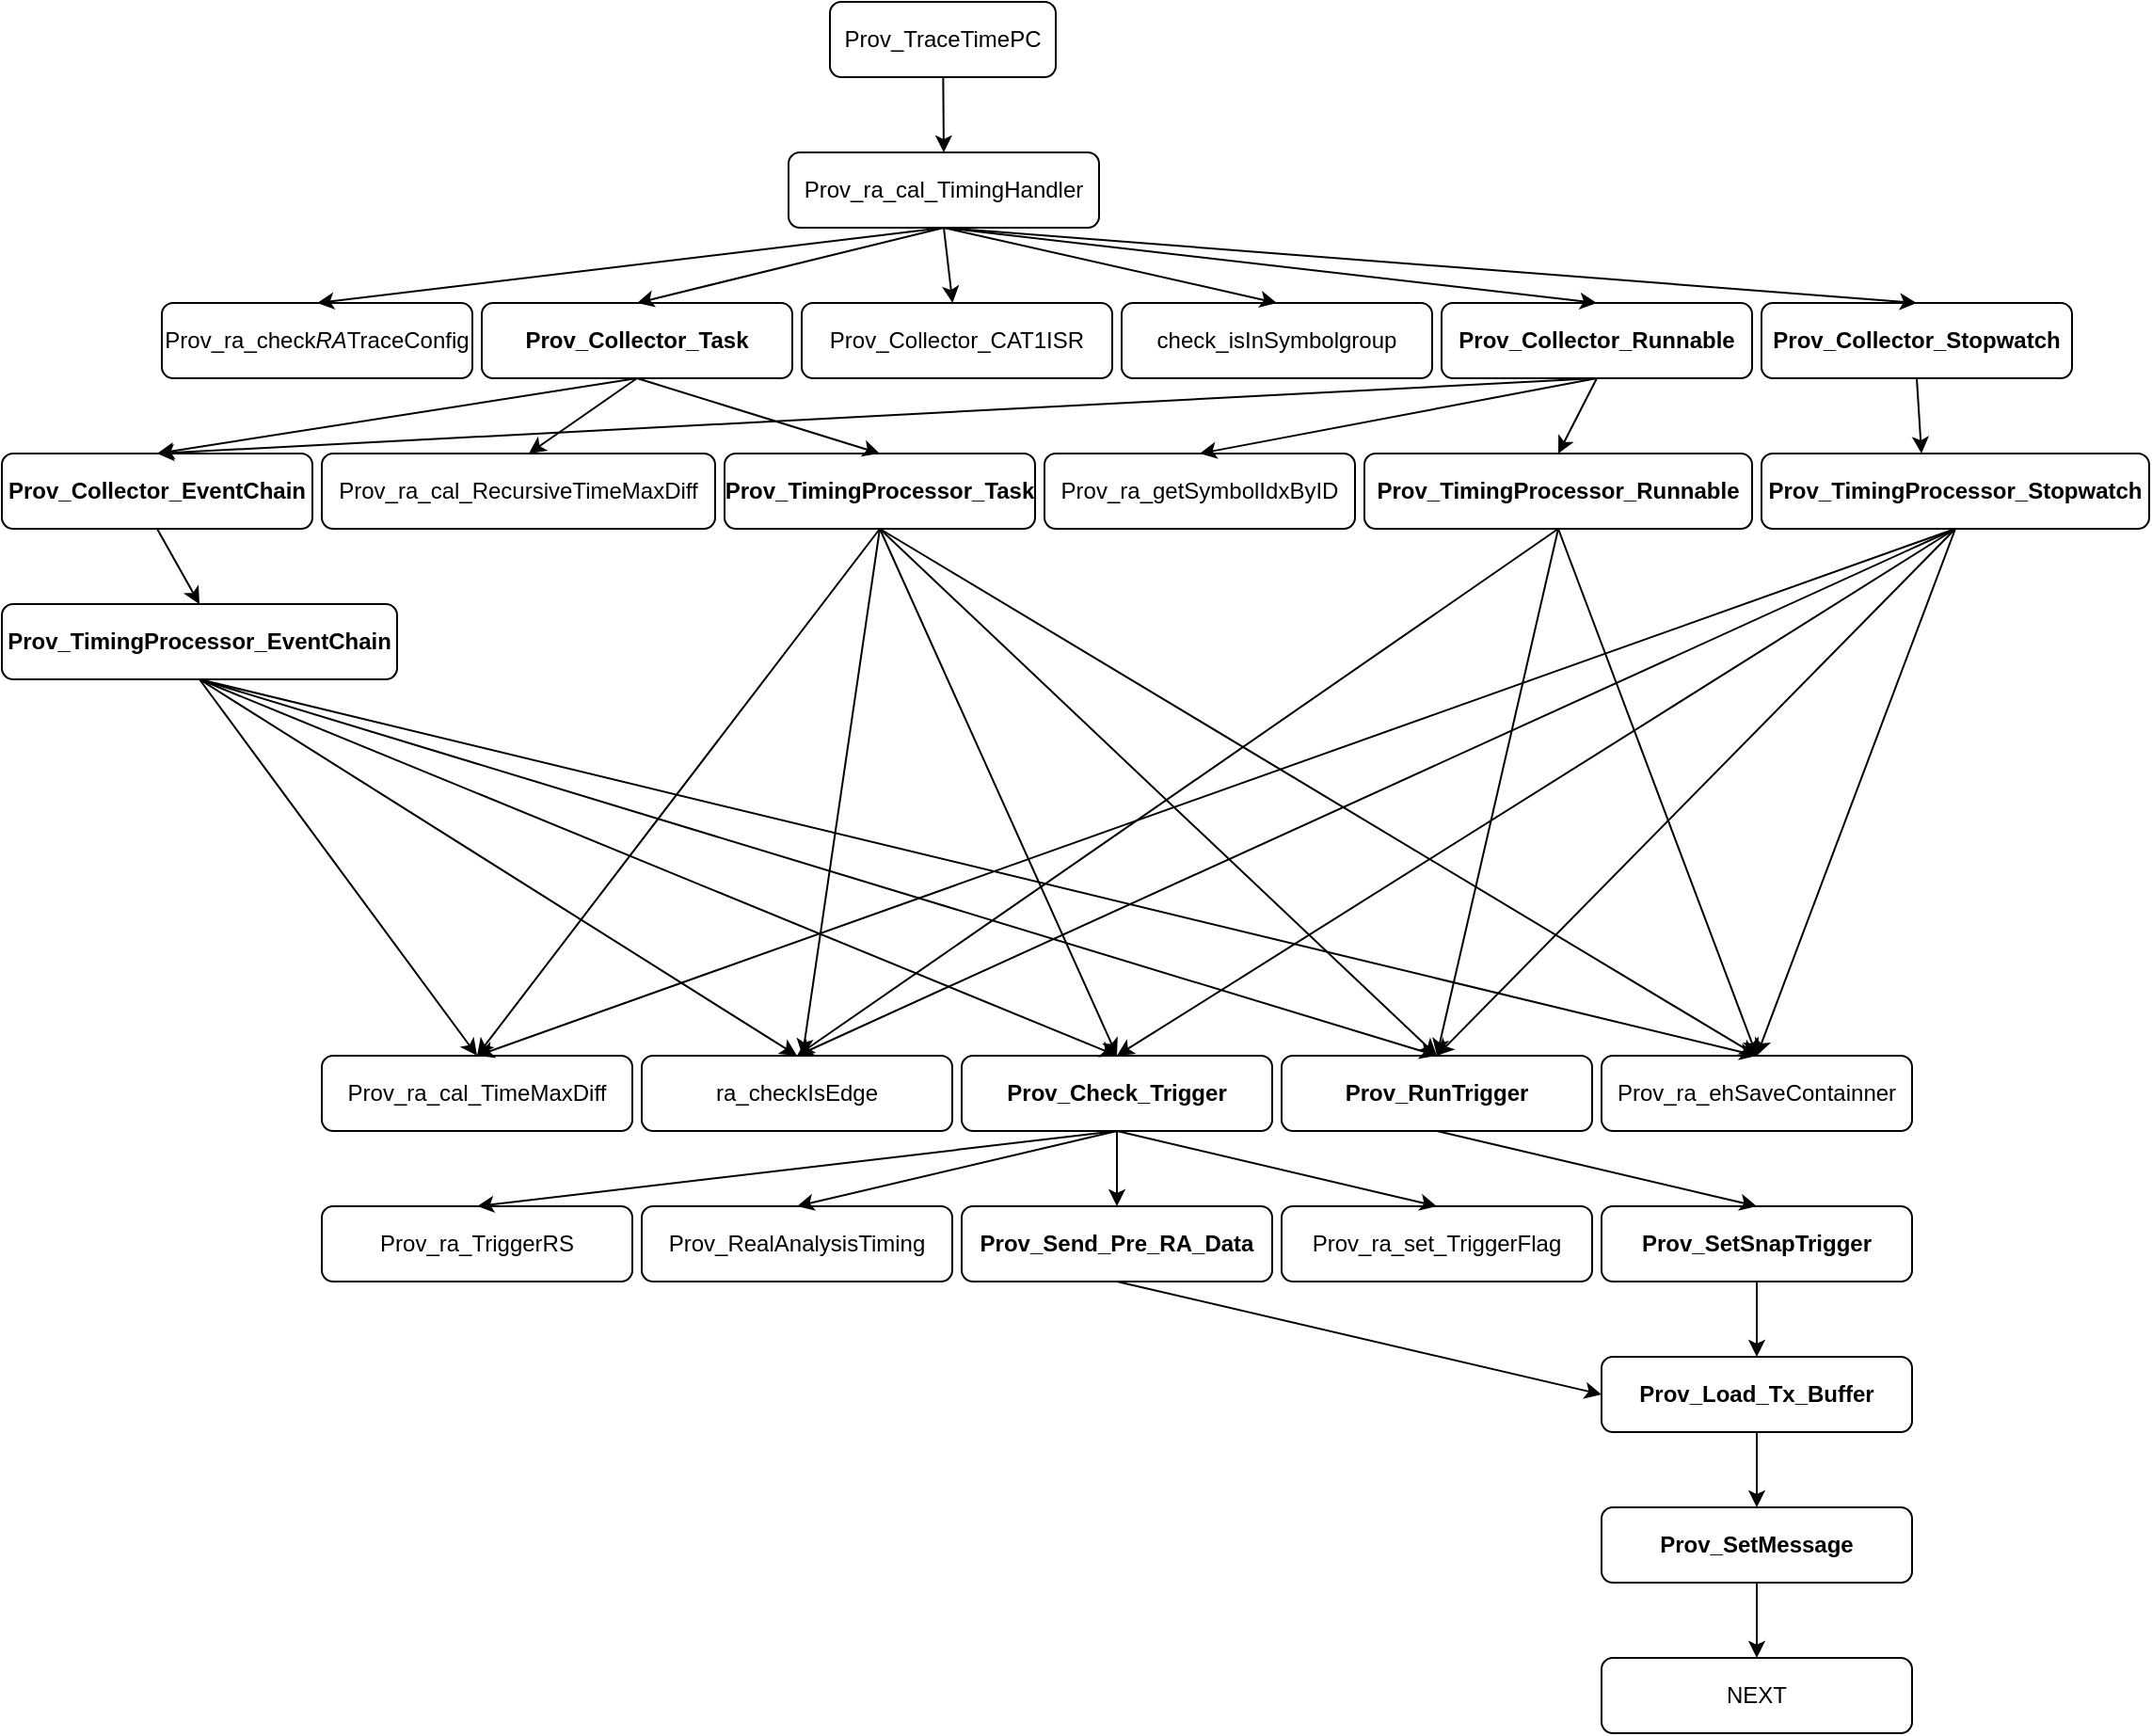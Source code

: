 <mxfile version="14.2.4" type="github">
  <diagram name="Page-1" id="0783ab3e-0a74-02c8-0abd-f7b4e66b4bec">
    <mxGraphModel dx="2062" dy="1122" grid="1" gridSize="10" guides="1" tooltips="1" connect="1" arrows="1" fold="1" page="1" pageScale="1" pageWidth="850" pageHeight="1100" background="#ffffff" math="0" shadow="0">
      <root>
        <mxCell id="0" />
        <mxCell id="1" parent="0" />
        <mxCell id="t7thbEfWKexa40_ScQ5X-1" value="Prov_TraceTimePC" style="rounded=1;whiteSpace=wrap;html=1;" vertex="1" parent="1">
          <mxGeometry x="450" y="40" width="120" height="40" as="geometry" />
        </mxCell>
        <mxCell id="t7thbEfWKexa40_ScQ5X-2" value="Prov_ra_cal_TimingHandler" style="rounded=1;whiteSpace=wrap;html=1;" vertex="1" parent="1">
          <mxGeometry x="428" y="120" width="165" height="40" as="geometry" />
        </mxCell>
        <mxCell id="t7thbEfWKexa40_ScQ5X-3" value="Prov_ra_check&lt;i&gt;RA&lt;/i&gt;TraceConfig" style="rounded=1;whiteSpace=wrap;html=1;" vertex="1" parent="1">
          <mxGeometry x="95" y="200" width="165" height="40" as="geometry" />
        </mxCell>
        <mxCell id="t7thbEfWKexa40_ScQ5X-4" value="&lt;b&gt;Prov_Collector_Task&lt;/b&gt;" style="rounded=1;whiteSpace=wrap;html=1;" vertex="1" parent="1">
          <mxGeometry x="265" y="200" width="165" height="40" as="geometry" />
        </mxCell>
        <mxCell id="t7thbEfWKexa40_ScQ5X-5" value="&lt;b&gt;Prov_Collector_Runnable&lt;/b&gt;" style="rounded=1;whiteSpace=wrap;html=1;" vertex="1" parent="1">
          <mxGeometry x="775" y="200" width="165" height="40" as="geometry" />
        </mxCell>
        <mxCell id="t7thbEfWKexa40_ScQ5X-6" value="Prov_Collector_CAT1ISR" style="rounded=1;whiteSpace=wrap;html=1;" vertex="1" parent="1">
          <mxGeometry x="435" y="200" width="165" height="40" as="geometry" />
        </mxCell>
        <mxCell id="t7thbEfWKexa40_ScQ5X-9" value="&lt;b&gt;Prov_Collector_Stopwatch&lt;/b&gt;" style="rounded=1;whiteSpace=wrap;html=1;" vertex="1" parent="1">
          <mxGeometry x="945" y="200" width="165" height="40" as="geometry" />
        </mxCell>
        <mxCell id="t7thbEfWKexa40_ScQ5X-11" value="check_isInSymbolgroup" style="rounded=1;whiteSpace=wrap;html=1;" vertex="1" parent="1">
          <mxGeometry x="605" y="200" width="165" height="40" as="geometry" />
        </mxCell>
        <mxCell id="t7thbEfWKexa40_ScQ5X-12" value="&lt;b&gt;Prov_Collector_EventChain&lt;/b&gt;" style="rounded=1;whiteSpace=wrap;html=1;" vertex="1" parent="1">
          <mxGeometry x="10" y="280" width="165" height="40" as="geometry" />
        </mxCell>
        <mxCell id="t7thbEfWKexa40_ScQ5X-13" value="Prov_ra_cal_RecursiveTimeMaxDiff" style="rounded=1;whiteSpace=wrap;html=1;" vertex="1" parent="1">
          <mxGeometry x="180" y="280" width="209" height="40" as="geometry" />
        </mxCell>
        <mxCell id="t7thbEfWKexa40_ScQ5X-15" value="&lt;b&gt;Prov_TimingProcessor_Task&lt;/b&gt;" style="rounded=1;whiteSpace=wrap;html=1;" vertex="1" parent="1">
          <mxGeometry x="394" y="280" width="165" height="40" as="geometry" />
        </mxCell>
        <mxCell id="t7thbEfWKexa40_ScQ5X-18" value="" style="endArrow=classic;html=1;exitX=0.5;exitY=1;exitDx=0;exitDy=0;entryX=0.5;entryY=0;entryDx=0;entryDy=0;" edge="1" parent="1" source="t7thbEfWKexa40_ScQ5X-4" target="t7thbEfWKexa40_ScQ5X-12">
          <mxGeometry width="50" height="50" relative="1" as="geometry">
            <mxPoint x="400" y="580" as="sourcePoint" />
            <mxPoint x="450" y="530" as="targetPoint" />
          </mxGeometry>
        </mxCell>
        <mxCell id="t7thbEfWKexa40_ScQ5X-21" value="" style="endArrow=classic;html=1;exitX=0.5;exitY=1;exitDx=0;exitDy=0;" edge="1" parent="1" source="t7thbEfWKexa40_ScQ5X-4">
          <mxGeometry width="50" height="50" relative="1" as="geometry">
            <mxPoint x="400" y="580" as="sourcePoint" />
            <mxPoint x="290" y="280" as="targetPoint" />
          </mxGeometry>
        </mxCell>
        <mxCell id="t7thbEfWKexa40_ScQ5X-22" value="" style="endArrow=classic;html=1;exitX=0.5;exitY=1;exitDx=0;exitDy=0;entryX=0.5;entryY=0;entryDx=0;entryDy=0;" edge="1" parent="1" source="t7thbEfWKexa40_ScQ5X-4" target="t7thbEfWKexa40_ScQ5X-15">
          <mxGeometry width="50" height="50" relative="1" as="geometry">
            <mxPoint x="400" y="580" as="sourcePoint" />
            <mxPoint x="450" y="530" as="targetPoint" />
          </mxGeometry>
        </mxCell>
        <mxCell id="t7thbEfWKexa40_ScQ5X-23" value="&lt;b&gt;Prov_TimingProcessor_EventChain&lt;/b&gt;" style="rounded=1;whiteSpace=wrap;html=1;" vertex="1" parent="1">
          <mxGeometry x="10" y="360" width="210" height="40" as="geometry" />
        </mxCell>
        <mxCell id="t7thbEfWKexa40_ScQ5X-26" value="" style="endArrow=classic;html=1;exitX=0.5;exitY=1;exitDx=0;exitDy=0;entryX=0.5;entryY=0;entryDx=0;entryDy=0;" edge="1" parent="1" source="t7thbEfWKexa40_ScQ5X-12" target="t7thbEfWKexa40_ScQ5X-23">
          <mxGeometry width="50" height="50" relative="1" as="geometry">
            <mxPoint x="400" y="580" as="sourcePoint" />
            <mxPoint x="450" y="530" as="targetPoint" />
          </mxGeometry>
        </mxCell>
        <mxCell id="t7thbEfWKexa40_ScQ5X-27" value="Prov_ra_cal_TimeMaxDiff" style="rounded=1;whiteSpace=wrap;html=1;" vertex="1" parent="1">
          <mxGeometry x="180" y="600" width="165" height="40" as="geometry" />
        </mxCell>
        <mxCell id="t7thbEfWKexa40_ScQ5X-28" value="ra_checkIsEdge" style="rounded=1;whiteSpace=wrap;html=1;" vertex="1" parent="1">
          <mxGeometry x="350" y="600" width="165" height="40" as="geometry" />
        </mxCell>
        <mxCell id="t7thbEfWKexa40_ScQ5X-29" value="&lt;b&gt;Prov_Check_Trigger&lt;/b&gt;" style="rounded=1;whiteSpace=wrap;html=1;" vertex="1" parent="1">
          <mxGeometry x="520" y="600" width="165" height="40" as="geometry" />
        </mxCell>
        <mxCell id="t7thbEfWKexa40_ScQ5X-30" value="&lt;b&gt;Prov_RunTrigger&lt;/b&gt;" style="rounded=1;whiteSpace=wrap;html=1;" vertex="1" parent="1">
          <mxGeometry x="690" y="600" width="165" height="40" as="geometry" />
        </mxCell>
        <mxCell id="t7thbEfWKexa40_ScQ5X-31" value="Prov_ra_ehSaveContainner" style="rounded=1;whiteSpace=wrap;html=1;" vertex="1" parent="1">
          <mxGeometry x="860" y="600" width="165" height="40" as="geometry" />
        </mxCell>
        <mxCell id="t7thbEfWKexa40_ScQ5X-32" value="" style="endArrow=classic;html=1;exitX=0.5;exitY=1;exitDx=0;exitDy=0;entryX=0.5;entryY=0;entryDx=0;entryDy=0;" edge="1" parent="1" source="t7thbEfWKexa40_ScQ5X-23" target="t7thbEfWKexa40_ScQ5X-27">
          <mxGeometry width="50" height="50" relative="1" as="geometry">
            <mxPoint x="400" y="580" as="sourcePoint" />
            <mxPoint x="450" y="530" as="targetPoint" />
          </mxGeometry>
        </mxCell>
        <mxCell id="t7thbEfWKexa40_ScQ5X-33" value="" style="endArrow=classic;html=1;exitX=0.5;exitY=1;exitDx=0;exitDy=0;entryX=0.5;entryY=0;entryDx=0;entryDy=0;" edge="1" parent="1" source="t7thbEfWKexa40_ScQ5X-23" target="t7thbEfWKexa40_ScQ5X-28">
          <mxGeometry width="50" height="50" relative="1" as="geometry">
            <mxPoint x="125" y="410" as="sourcePoint" />
            <mxPoint x="102.5" y="450" as="targetPoint" />
          </mxGeometry>
        </mxCell>
        <mxCell id="t7thbEfWKexa40_ScQ5X-34" value="" style="endArrow=classic;html=1;entryX=0.5;entryY=0;entryDx=0;entryDy=0;exitX=0.5;exitY=1;exitDx=0;exitDy=0;" edge="1" parent="1" source="t7thbEfWKexa40_ScQ5X-23" target="t7thbEfWKexa40_ScQ5X-29">
          <mxGeometry width="50" height="50" relative="1" as="geometry">
            <mxPoint x="113" y="400" as="sourcePoint" />
            <mxPoint x="112.5" y="460" as="targetPoint" />
          </mxGeometry>
        </mxCell>
        <mxCell id="t7thbEfWKexa40_ScQ5X-35" value="" style="endArrow=classic;html=1;exitX=0.5;exitY=1;exitDx=0;exitDy=0;entryX=0.5;entryY=0;entryDx=0;entryDy=0;" edge="1" parent="1" source="t7thbEfWKexa40_ScQ5X-23" target="t7thbEfWKexa40_ScQ5X-30">
          <mxGeometry width="50" height="50" relative="1" as="geometry">
            <mxPoint x="145" y="430" as="sourcePoint" />
            <mxPoint x="122.5" y="470" as="targetPoint" />
          </mxGeometry>
        </mxCell>
        <mxCell id="t7thbEfWKexa40_ScQ5X-36" value="" style="endArrow=classic;html=1;exitX=0.5;exitY=1;exitDx=0;exitDy=0;entryX=0.5;entryY=0;entryDx=0;entryDy=0;" edge="1" parent="1" source="t7thbEfWKexa40_ScQ5X-23" target="t7thbEfWKexa40_ScQ5X-31">
          <mxGeometry width="50" height="50" relative="1" as="geometry">
            <mxPoint x="155" y="440" as="sourcePoint" />
            <mxPoint x="132.5" y="480" as="targetPoint" />
          </mxGeometry>
        </mxCell>
        <mxCell id="t7thbEfWKexa40_ScQ5X-38" value="" style="endArrow=classic;html=1;entryX=0.5;entryY=0;entryDx=0;entryDy=0;" edge="1" parent="1" source="t7thbEfWKexa40_ScQ5X-1" target="t7thbEfWKexa40_ScQ5X-2">
          <mxGeometry width="50" height="50" relative="1" as="geometry">
            <mxPoint x="485" y="580" as="sourcePoint" />
            <mxPoint x="535" y="530" as="targetPoint" />
          </mxGeometry>
        </mxCell>
        <mxCell id="t7thbEfWKexa40_ScQ5X-39" value="" style="endArrow=classic;html=1;exitX=0.5;exitY=1;exitDx=0;exitDy=0;entryX=0.5;entryY=0;entryDx=0;entryDy=0;" edge="1" parent="1" source="t7thbEfWKexa40_ScQ5X-2" target="t7thbEfWKexa40_ScQ5X-3">
          <mxGeometry width="50" height="50" relative="1" as="geometry">
            <mxPoint x="485" y="580" as="sourcePoint" />
            <mxPoint x="535" y="530" as="targetPoint" />
          </mxGeometry>
        </mxCell>
        <mxCell id="t7thbEfWKexa40_ScQ5X-40" value="" style="endArrow=classic;html=1;entryX=0.5;entryY=0;entryDx=0;entryDy=0;exitX=0.5;exitY=1;exitDx=0;exitDy=0;" edge="1" parent="1" source="t7thbEfWKexa40_ScQ5X-2" target="t7thbEfWKexa40_ScQ5X-9">
          <mxGeometry width="50" height="50" relative="1" as="geometry">
            <mxPoint x="505" y="160" as="sourcePoint" />
            <mxPoint x="535" y="530" as="targetPoint" />
          </mxGeometry>
        </mxCell>
        <mxCell id="t7thbEfWKexa40_ScQ5X-41" value="" style="endArrow=classic;html=1;entryX=0.5;entryY=0;entryDx=0;entryDy=0;exitX=0.5;exitY=1;exitDx=0;exitDy=0;" edge="1" parent="1" source="t7thbEfWKexa40_ScQ5X-2" target="t7thbEfWKexa40_ScQ5X-4">
          <mxGeometry width="50" height="50" relative="1" as="geometry">
            <mxPoint x="515" y="160" as="sourcePoint" />
            <mxPoint x="535" y="530" as="targetPoint" />
          </mxGeometry>
        </mxCell>
        <mxCell id="t7thbEfWKexa40_ScQ5X-42" value="" style="endArrow=classic;html=1;entryX=0.5;entryY=0;entryDx=0;entryDy=0;exitX=0.5;exitY=1;exitDx=0;exitDy=0;" edge="1" parent="1" source="t7thbEfWKexa40_ScQ5X-2" target="t7thbEfWKexa40_ScQ5X-5">
          <mxGeometry width="50" height="50" relative="1" as="geometry">
            <mxPoint x="515" y="160" as="sourcePoint" />
            <mxPoint x="535" y="530" as="targetPoint" />
          </mxGeometry>
        </mxCell>
        <mxCell id="t7thbEfWKexa40_ScQ5X-43" value="" style="endArrow=classic;html=1;entryX=0.5;entryY=0;entryDx=0;entryDy=0;exitX=0.5;exitY=1;exitDx=0;exitDy=0;" edge="1" parent="1" source="t7thbEfWKexa40_ScQ5X-2" target="t7thbEfWKexa40_ScQ5X-11">
          <mxGeometry width="50" height="50" relative="1" as="geometry">
            <mxPoint x="485" y="580" as="sourcePoint" />
            <mxPoint x="535" y="530" as="targetPoint" />
          </mxGeometry>
        </mxCell>
        <mxCell id="t7thbEfWKexa40_ScQ5X-44" value="" style="endArrow=classic;html=1;exitX=0.5;exitY=1;exitDx=0;exitDy=0;" edge="1" parent="1" source="t7thbEfWKexa40_ScQ5X-2" target="t7thbEfWKexa40_ScQ5X-6">
          <mxGeometry width="50" height="50" relative="1" as="geometry">
            <mxPoint x="485" y="580" as="sourcePoint" />
            <mxPoint x="535" y="530" as="targetPoint" />
          </mxGeometry>
        </mxCell>
        <mxCell id="t7thbEfWKexa40_ScQ5X-45" value="" style="endArrow=classic;html=1;exitX=0.5;exitY=1;exitDx=0;exitDy=0;entryX=0.5;entryY=0;entryDx=0;entryDy=0;" edge="1" parent="1" source="t7thbEfWKexa40_ScQ5X-15" target="t7thbEfWKexa40_ScQ5X-27">
          <mxGeometry width="50" height="50" relative="1" as="geometry">
            <mxPoint x="400" y="580" as="sourcePoint" />
            <mxPoint x="450" y="530" as="targetPoint" />
          </mxGeometry>
        </mxCell>
        <mxCell id="t7thbEfWKexa40_ScQ5X-46" value="" style="endArrow=classic;html=1;entryX=0.5;entryY=0;entryDx=0;entryDy=0;exitX=0.5;exitY=1;exitDx=0;exitDy=0;" edge="1" parent="1" source="t7thbEfWKexa40_ScQ5X-15" target="t7thbEfWKexa40_ScQ5X-30">
          <mxGeometry width="50" height="50" relative="1" as="geometry">
            <mxPoint x="400" y="580" as="sourcePoint" />
            <mxPoint x="450" y="530" as="targetPoint" />
          </mxGeometry>
        </mxCell>
        <mxCell id="t7thbEfWKexa40_ScQ5X-47" value="" style="endArrow=classic;html=1;entryX=0.5;entryY=0;entryDx=0;entryDy=0;exitX=0.5;exitY=1;exitDx=0;exitDy=0;" edge="1" parent="1" source="t7thbEfWKexa40_ScQ5X-15" target="t7thbEfWKexa40_ScQ5X-31">
          <mxGeometry width="50" height="50" relative="1" as="geometry">
            <mxPoint x="400" y="580" as="sourcePoint" />
            <mxPoint x="450" y="530" as="targetPoint" />
          </mxGeometry>
        </mxCell>
        <mxCell id="t7thbEfWKexa40_ScQ5X-48" value="" style="endArrow=classic;html=1;exitX=0.5;exitY=1;exitDx=0;exitDy=0;" edge="1" parent="1" source="t7thbEfWKexa40_ScQ5X-15" target="t7thbEfWKexa40_ScQ5X-28">
          <mxGeometry width="50" height="50" relative="1" as="geometry">
            <mxPoint x="480" y="320" as="sourcePoint" />
            <mxPoint x="260" y="440" as="targetPoint" />
          </mxGeometry>
        </mxCell>
        <mxCell id="t7thbEfWKexa40_ScQ5X-49" value="" style="endArrow=classic;html=1;exitX=0.5;exitY=1;exitDx=0;exitDy=0;entryX=0.5;entryY=0;entryDx=0;entryDy=0;" edge="1" parent="1" source="t7thbEfWKexa40_ScQ5X-15" target="t7thbEfWKexa40_ScQ5X-29">
          <mxGeometry width="50" height="50" relative="1" as="geometry">
            <mxPoint x="400" y="580" as="sourcePoint" />
            <mxPoint x="450" y="530" as="targetPoint" />
          </mxGeometry>
        </mxCell>
        <mxCell id="t7thbEfWKexa40_ScQ5X-50" value="Prov_ra_TriggerRS" style="rounded=1;whiteSpace=wrap;html=1;" vertex="1" parent="1">
          <mxGeometry x="180" y="680" width="165" height="40" as="geometry" />
        </mxCell>
        <mxCell id="t7thbEfWKexa40_ScQ5X-51" value="Prov_RealAnalysisTiming" style="rounded=1;whiteSpace=wrap;html=1;" vertex="1" parent="1">
          <mxGeometry x="350" y="680" width="165" height="40" as="geometry" />
        </mxCell>
        <mxCell id="t7thbEfWKexa40_ScQ5X-52" value="&lt;b&gt;Prov_Send_Pre_RA_Data&lt;/b&gt;" style="rounded=1;whiteSpace=wrap;html=1;" vertex="1" parent="1">
          <mxGeometry x="520" y="680" width="165" height="40" as="geometry" />
        </mxCell>
        <mxCell id="t7thbEfWKexa40_ScQ5X-53" value="Prov_ra_set_TriggerFlag" style="rounded=1;whiteSpace=wrap;html=1;" vertex="1" parent="1">
          <mxGeometry x="690" y="680" width="165" height="40" as="geometry" />
        </mxCell>
        <mxCell id="t7thbEfWKexa40_ScQ5X-54" value="" style="endArrow=classic;html=1;exitX=0.5;exitY=1;exitDx=0;exitDy=0;entryX=0.5;entryY=0;entryDx=0;entryDy=0;" edge="1" parent="1" source="t7thbEfWKexa40_ScQ5X-29" target="t7thbEfWKexa40_ScQ5X-50">
          <mxGeometry width="50" height="50" relative="1" as="geometry">
            <mxPoint x="570" y="740" as="sourcePoint" />
            <mxPoint x="620" y="690" as="targetPoint" />
          </mxGeometry>
        </mxCell>
        <mxCell id="t7thbEfWKexa40_ScQ5X-55" value="" style="endArrow=classic;html=1;exitX=0.5;exitY=1;exitDx=0;exitDy=0;entryX=0.5;entryY=0;entryDx=0;entryDy=0;" edge="1" parent="1" source="t7thbEfWKexa40_ScQ5X-29" target="t7thbEfWKexa40_ScQ5X-53">
          <mxGeometry width="50" height="50" relative="1" as="geometry">
            <mxPoint x="570" y="740" as="sourcePoint" />
            <mxPoint x="620" y="690" as="targetPoint" />
          </mxGeometry>
        </mxCell>
        <mxCell id="t7thbEfWKexa40_ScQ5X-56" value="" style="endArrow=classic;html=1;exitX=0.5;exitY=1;exitDx=0;exitDy=0;entryX=0.5;entryY=0;entryDx=0;entryDy=0;" edge="1" parent="1" source="t7thbEfWKexa40_ScQ5X-29" target="t7thbEfWKexa40_ScQ5X-52">
          <mxGeometry width="50" height="50" relative="1" as="geometry">
            <mxPoint x="590" y="660" as="sourcePoint" />
            <mxPoint x="620" y="690" as="targetPoint" />
          </mxGeometry>
        </mxCell>
        <mxCell id="t7thbEfWKexa40_ScQ5X-57" value="" style="endArrow=classic;html=1;exitX=0.5;exitY=1;exitDx=0;exitDy=0;entryX=0.5;entryY=0;entryDx=0;entryDy=0;" edge="1" parent="1" source="t7thbEfWKexa40_ScQ5X-29" target="t7thbEfWKexa40_ScQ5X-51">
          <mxGeometry width="50" height="50" relative="1" as="geometry">
            <mxPoint x="570" y="740" as="sourcePoint" />
            <mxPoint x="620" y="690" as="targetPoint" />
          </mxGeometry>
        </mxCell>
        <mxCell id="t7thbEfWKexa40_ScQ5X-58" value="&lt;b&gt;Prov_SetSnapTrigger&lt;/b&gt;" style="rounded=1;whiteSpace=wrap;html=1;" vertex="1" parent="1">
          <mxGeometry x="860" y="680" width="165" height="40" as="geometry" />
        </mxCell>
        <mxCell id="t7thbEfWKexa40_ScQ5X-59" value="" style="endArrow=classic;html=1;exitX=0.5;exitY=1;exitDx=0;exitDy=0;entryX=0.5;entryY=0;entryDx=0;entryDy=0;" edge="1" parent="1" source="t7thbEfWKexa40_ScQ5X-30" target="t7thbEfWKexa40_ScQ5X-58">
          <mxGeometry width="50" height="50" relative="1" as="geometry">
            <mxPoint x="570" y="940" as="sourcePoint" />
            <mxPoint x="620" y="890" as="targetPoint" />
          </mxGeometry>
        </mxCell>
        <mxCell id="t7thbEfWKexa40_ScQ5X-60" value="&lt;b&gt;Prov_Load_Tx_Buffer&lt;/b&gt;" style="rounded=1;whiteSpace=wrap;html=1;" vertex="1" parent="1">
          <mxGeometry x="860" y="760" width="165" height="40" as="geometry" />
        </mxCell>
        <mxCell id="t7thbEfWKexa40_ScQ5X-61" value="&lt;b&gt;Prov_SetMessage&lt;/b&gt;" style="rounded=1;whiteSpace=wrap;html=1;" vertex="1" parent="1">
          <mxGeometry x="860" y="840" width="165" height="40" as="geometry" />
        </mxCell>
        <mxCell id="t7thbEfWKexa40_ScQ5X-62" value="NEXT" style="rounded=1;whiteSpace=wrap;html=1;" vertex="1" parent="1">
          <mxGeometry x="860" y="920" width="165" height="40" as="geometry" />
        </mxCell>
        <mxCell id="t7thbEfWKexa40_ScQ5X-63" value="" style="endArrow=classic;html=1;exitX=0.5;exitY=1;exitDx=0;exitDy=0;entryX=0.5;entryY=0;entryDx=0;entryDy=0;" edge="1" parent="1" source="t7thbEfWKexa40_ScQ5X-61" target="t7thbEfWKexa40_ScQ5X-62">
          <mxGeometry width="50" height="50" relative="1" as="geometry">
            <mxPoint x="570" y="940" as="sourcePoint" />
            <mxPoint x="620" y="890" as="targetPoint" />
          </mxGeometry>
        </mxCell>
        <mxCell id="t7thbEfWKexa40_ScQ5X-64" value="" style="endArrow=classic;html=1;exitX=0.5;exitY=1;exitDx=0;exitDy=0;entryX=0.5;entryY=0;entryDx=0;entryDy=0;" edge="1" parent="1" source="t7thbEfWKexa40_ScQ5X-60" target="t7thbEfWKexa40_ScQ5X-61">
          <mxGeometry width="50" height="50" relative="1" as="geometry">
            <mxPoint x="570" y="940" as="sourcePoint" />
            <mxPoint x="620" y="890" as="targetPoint" />
          </mxGeometry>
        </mxCell>
        <mxCell id="t7thbEfWKexa40_ScQ5X-65" value="" style="endArrow=classic;html=1;exitX=0.5;exitY=1;exitDx=0;exitDy=0;" edge="1" parent="1" source="t7thbEfWKexa40_ScQ5X-58" target="t7thbEfWKexa40_ScQ5X-60">
          <mxGeometry width="50" height="50" relative="1" as="geometry">
            <mxPoint x="570" y="940" as="sourcePoint" />
            <mxPoint x="620" y="890" as="targetPoint" />
          </mxGeometry>
        </mxCell>
        <mxCell id="t7thbEfWKexa40_ScQ5X-67" value="" style="endArrow=classic;html=1;exitX=0.5;exitY=1;exitDx=0;exitDy=0;entryX=0;entryY=0.5;entryDx=0;entryDy=0;" edge="1" parent="1" source="t7thbEfWKexa40_ScQ5X-52" target="t7thbEfWKexa40_ScQ5X-60">
          <mxGeometry width="50" height="50" relative="1" as="geometry">
            <mxPoint x="570" y="940" as="sourcePoint" />
            <mxPoint x="620" y="890" as="targetPoint" />
          </mxGeometry>
        </mxCell>
        <mxCell id="t7thbEfWKexa40_ScQ5X-72" value="Prov_ra_getSymbolIdxByID" style="rounded=1;whiteSpace=wrap;html=1;" vertex="1" parent="1">
          <mxGeometry x="564" y="280" width="165" height="40" as="geometry" />
        </mxCell>
        <mxCell id="t7thbEfWKexa40_ScQ5X-73" value="" style="endArrow=classic;html=1;exitX=0.5;exitY=1;exitDx=0;exitDy=0;entryX=0.5;entryY=0;entryDx=0;entryDy=0;" edge="1" parent="1" source="t7thbEfWKexa40_ScQ5X-5" target="t7thbEfWKexa40_ScQ5X-72">
          <mxGeometry width="50" height="50" relative="1" as="geometry">
            <mxPoint x="400" y="580" as="sourcePoint" />
            <mxPoint x="450" y="530" as="targetPoint" />
          </mxGeometry>
        </mxCell>
        <mxCell id="t7thbEfWKexa40_ScQ5X-74" value="" style="endArrow=classic;html=1;exitX=0.5;exitY=1;exitDx=0;exitDy=0;entryX=0.5;entryY=0;entryDx=0;entryDy=0;" edge="1" parent="1" source="t7thbEfWKexa40_ScQ5X-5" target="t7thbEfWKexa40_ScQ5X-12">
          <mxGeometry width="50" height="50" relative="1" as="geometry">
            <mxPoint x="400" y="580" as="sourcePoint" />
            <mxPoint x="450" y="530" as="targetPoint" />
          </mxGeometry>
        </mxCell>
        <mxCell id="t7thbEfWKexa40_ScQ5X-75" value="&lt;b&gt;Prov_TimingProcessor_Runnable&lt;/b&gt;" style="rounded=1;whiteSpace=wrap;html=1;" vertex="1" parent="1">
          <mxGeometry x="734" y="280" width="206" height="40" as="geometry" />
        </mxCell>
        <mxCell id="t7thbEfWKexa40_ScQ5X-76" value="" style="endArrow=classic;html=1;exitX=0.5;exitY=1;exitDx=0;exitDy=0;entryX=0.5;entryY=0;entryDx=0;entryDy=0;" edge="1" parent="1" source="t7thbEfWKexa40_ScQ5X-5" target="t7thbEfWKexa40_ScQ5X-75">
          <mxGeometry width="50" height="50" relative="1" as="geometry">
            <mxPoint x="400" y="580" as="sourcePoint" />
            <mxPoint x="450" y="530" as="targetPoint" />
          </mxGeometry>
        </mxCell>
        <mxCell id="t7thbEfWKexa40_ScQ5X-77" value="" style="endArrow=classic;html=1;exitX=0.5;exitY=1;exitDx=0;exitDy=0;entryX=0.5;entryY=0;entryDx=0;entryDy=0;" edge="1" parent="1" source="t7thbEfWKexa40_ScQ5X-75" target="t7thbEfWKexa40_ScQ5X-28">
          <mxGeometry width="50" height="50" relative="1" as="geometry">
            <mxPoint x="400" y="580" as="sourcePoint" />
            <mxPoint x="450" y="530" as="targetPoint" />
          </mxGeometry>
        </mxCell>
        <mxCell id="t7thbEfWKexa40_ScQ5X-78" value="" style="endArrow=classic;html=1;entryX=0.5;entryY=0;entryDx=0;entryDy=0;exitX=0.5;exitY=1;exitDx=0;exitDy=0;" edge="1" parent="1" source="t7thbEfWKexa40_ScQ5X-75" target="t7thbEfWKexa40_ScQ5X-30">
          <mxGeometry width="50" height="50" relative="1" as="geometry">
            <mxPoint x="840" y="320" as="sourcePoint" />
            <mxPoint x="450" y="530" as="targetPoint" />
          </mxGeometry>
        </mxCell>
        <mxCell id="t7thbEfWKexa40_ScQ5X-79" value="" style="endArrow=classic;html=1;entryX=0.5;entryY=0;entryDx=0;entryDy=0;exitX=0.5;exitY=1;exitDx=0;exitDy=0;" edge="1" parent="1" source="t7thbEfWKexa40_ScQ5X-75" target="t7thbEfWKexa40_ScQ5X-31">
          <mxGeometry width="50" height="50" relative="1" as="geometry">
            <mxPoint x="870" y="330" as="sourcePoint" />
            <mxPoint x="450" y="530" as="targetPoint" />
          </mxGeometry>
        </mxCell>
        <mxCell id="t7thbEfWKexa40_ScQ5X-80" value="" style="endArrow=classic;html=1;exitX=0.5;exitY=1;exitDx=0;exitDy=0;" edge="1" parent="1" source="t7thbEfWKexa40_ScQ5X-9">
          <mxGeometry width="50" height="50" relative="1" as="geometry">
            <mxPoint x="400" y="580" as="sourcePoint" />
            <mxPoint x="1030" y="280" as="targetPoint" />
          </mxGeometry>
        </mxCell>
        <mxCell id="t7thbEfWKexa40_ScQ5X-81" value="&lt;b&gt;Prov_TimingProcessor_Stopwatch&lt;/b&gt;" style="rounded=1;whiteSpace=wrap;html=1;" vertex="1" parent="1">
          <mxGeometry x="945" y="280" width="206" height="40" as="geometry" />
        </mxCell>
        <mxCell id="t7thbEfWKexa40_ScQ5X-82" value="" style="endArrow=classic;html=1;exitX=0.5;exitY=1;exitDx=0;exitDy=0;entryX=0.5;entryY=0;entryDx=0;entryDy=0;" edge="1" parent="1" source="t7thbEfWKexa40_ScQ5X-81" target="t7thbEfWKexa40_ScQ5X-27">
          <mxGeometry width="50" height="50" relative="1" as="geometry">
            <mxPoint x="400" y="580" as="sourcePoint" />
            <mxPoint x="100" y="440" as="targetPoint" />
          </mxGeometry>
        </mxCell>
        <mxCell id="t7thbEfWKexa40_ScQ5X-83" value="" style="endArrow=classic;html=1;exitX=0.5;exitY=1;exitDx=0;exitDy=0;entryX=0.5;entryY=0;entryDx=0;entryDy=0;" edge="1" parent="1" source="t7thbEfWKexa40_ScQ5X-81" target="t7thbEfWKexa40_ScQ5X-28">
          <mxGeometry width="50" height="50" relative="1" as="geometry">
            <mxPoint x="1040" y="320" as="sourcePoint" />
            <mxPoint x="450" y="530" as="targetPoint" />
          </mxGeometry>
        </mxCell>
        <mxCell id="t7thbEfWKexa40_ScQ5X-84" value="" style="endArrow=classic;html=1;exitX=0.5;exitY=1;exitDx=0;exitDy=0;entryX=0.5;entryY=0;entryDx=0;entryDy=0;" edge="1" parent="1" source="t7thbEfWKexa40_ScQ5X-81" target="t7thbEfWKexa40_ScQ5X-29">
          <mxGeometry width="50" height="50" relative="1" as="geometry">
            <mxPoint x="400" y="580" as="sourcePoint" />
            <mxPoint x="450" y="530" as="targetPoint" />
          </mxGeometry>
        </mxCell>
        <mxCell id="t7thbEfWKexa40_ScQ5X-85" value="" style="endArrow=classic;html=1;exitX=0.5;exitY=1;exitDx=0;exitDy=0;entryX=0.5;entryY=0;entryDx=0;entryDy=0;" edge="1" parent="1" source="t7thbEfWKexa40_ScQ5X-81" target="t7thbEfWKexa40_ScQ5X-30">
          <mxGeometry width="50" height="50" relative="1" as="geometry">
            <mxPoint x="400" y="580" as="sourcePoint" />
            <mxPoint x="450" y="530" as="targetPoint" />
          </mxGeometry>
        </mxCell>
        <mxCell id="t7thbEfWKexa40_ScQ5X-86" value="" style="endArrow=classic;html=1;exitX=0.5;exitY=1;exitDx=0;exitDy=0;entryX=0.5;entryY=0;entryDx=0;entryDy=0;" edge="1" parent="1" source="t7thbEfWKexa40_ScQ5X-81" target="t7thbEfWKexa40_ScQ5X-31">
          <mxGeometry width="50" height="50" relative="1" as="geometry">
            <mxPoint x="400" y="580" as="sourcePoint" />
            <mxPoint x="450" y="530" as="targetPoint" />
          </mxGeometry>
        </mxCell>
      </root>
    </mxGraphModel>
  </diagram>
</mxfile>
